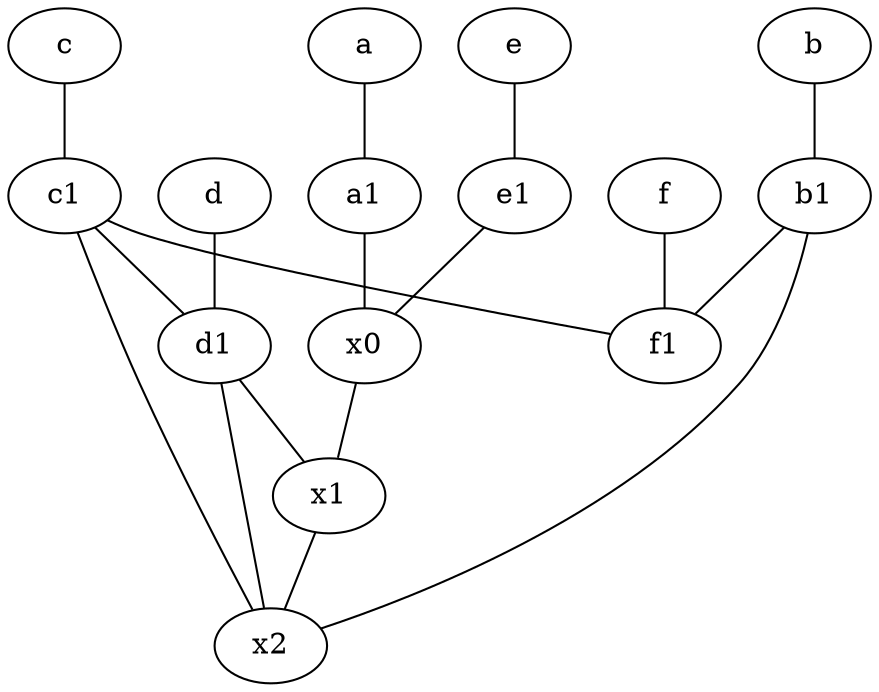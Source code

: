 graph {
	node [labelfontsize=50]
	c1 [labelfontsize=50 pos="4.5,3!"]
	x1 [labelfontsize=50]
	d1 [labelfontsize=50 pos="3,5!"]
	x2 [labelfontsize=50]
	x0 [labelfontsize=50]
	c [labelfontsize=50 pos="4.5,2!"]
	d [labelfontsize=50 pos="2,5!"]
	e [labelfontsize=50 pos="7,9!"]
	b [labelfontsize=50 pos="10,4!"]
	f1 [labelfontsize=50 pos="3,8!"]
	f [labelfontsize=50 pos="3,9!"]
	a1 [labelfontsize=50 pos="8,3!"]
	a [labelfontsize=50 pos="8,2!"]
	e1 [labelfontsize=50 pos="7,7!"]
	b1 [labelfontsize=50 pos="9,4!"]
	e1 -- x0
	d1 -- x1
	c -- c1
	b -- b1
	e -- e1
	c1 -- d1
	d -- d1
	b1 -- f1
	f -- f1
	x0 -- x1
	c1 -- x2
	b1 -- x2
	a -- a1
	x1 -- x2
	a1 -- x0
	c1 -- f1
	d1 -- x2
}
